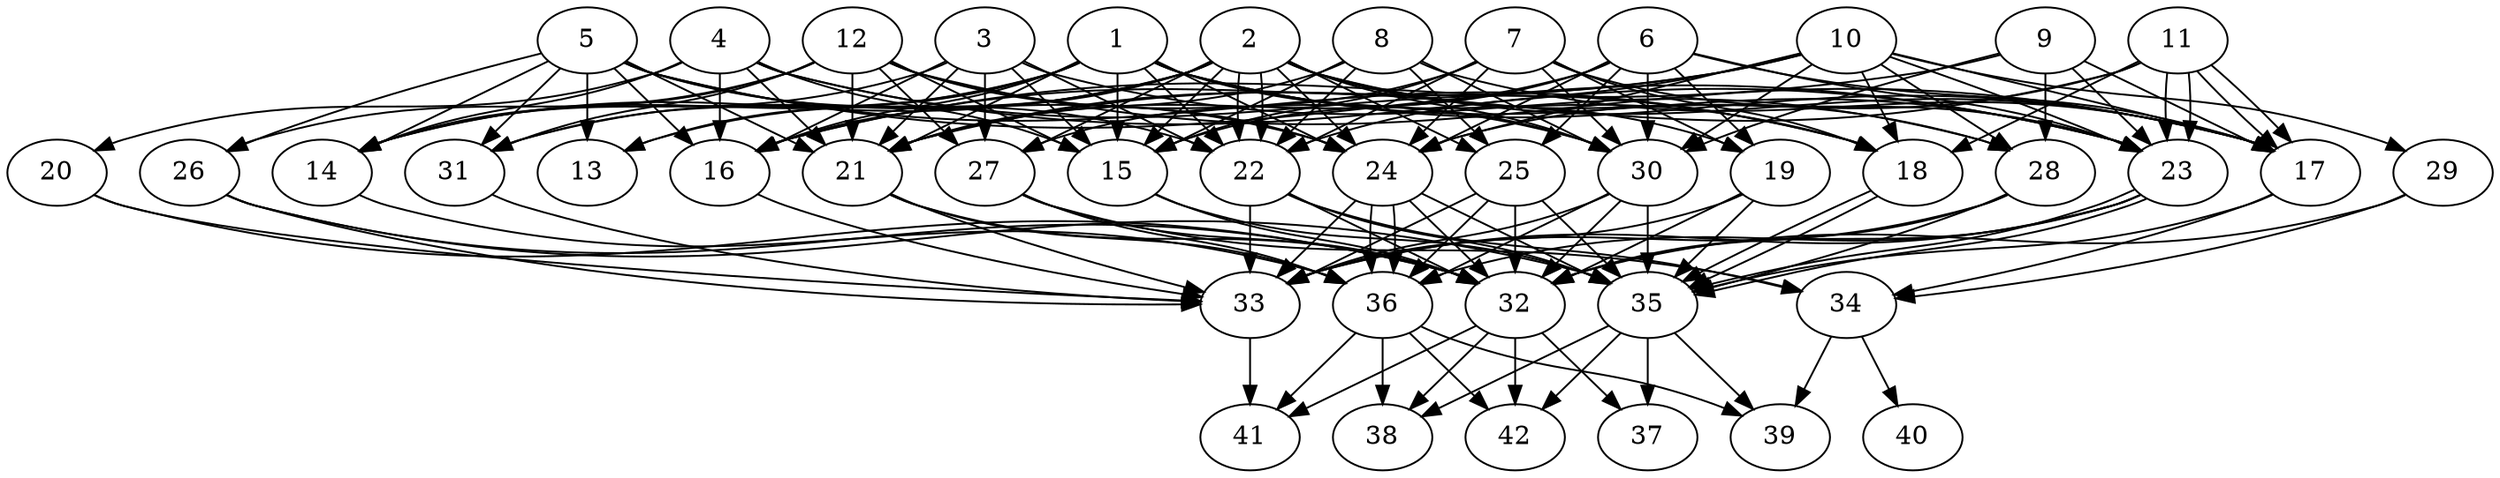 // DAG (tier=3-complex, mode=compute, n=42, ccr=0.479, fat=0.741, density=0.726, regular=0.392, jump=0.212, mindata=1048576, maxdata=16777216)
// DAG automatically generated by daggen at Sun Aug 24 16:33:34 2025
// /home/ermia/Project/Environments/daggen/bin/daggen --dot --ccr 0.479 --fat 0.741 --regular 0.392 --density 0.726 --jump 0.212 --mindata 1048576 --maxdata 16777216 -n 42 
digraph G {
  1 [size="4520384798211495165952", alpha="0.02", expect_size="2260192399105747582976"]
  1 -> 13 [size ="2187124929462272"]
  1 -> 14 [size ="2187124929462272"]
  1 -> 15 [size ="2187124929462272"]
  1 -> 16 [size ="2187124929462272"]
  1 -> 17 [size ="2187124929462272"]
  1 -> 18 [size ="2187124929462272"]
  1 -> 21 [size ="2187124929462272"]
  1 -> 22 [size ="2187124929462272"]
  1 -> 23 [size ="2187124929462272"]
  1 -> 24 [size ="2187124929462272"]
  1 -> 30 [size ="2187124929462272"]
  1 -> 31 [size ="2187124929462272"]
  2 [size="2182581600466362", alpha="0.01", expect_size="1091290800233181"]
  2 -> 13 [size ="252097165524992"]
  2 -> 14 [size ="252097165524992"]
  2 -> 15 [size ="252097165524992"]
  2 -> 16 [size ="252097165524992"]
  2 -> 17 [size ="252097165524992"]
  2 -> 19 [size ="252097165524992"]
  2 -> 22 [size ="252097165524992"]
  2 -> 22 [size ="252097165524992"]
  2 -> 24 [size ="252097165524992"]
  2 -> 25 [size ="252097165524992"]
  2 -> 27 [size ="252097165524992"]
  2 -> 28 [size ="252097165524992"]
  2 -> 30 [size ="252097165524992"]
  2 -> 31 [size ="252097165524992"]
  3 [size="44827051975622928", alpha="0.10", expect_size="22413525987811464"]
  3 -> 14 [size ="853858968403968"]
  3 -> 15 [size ="853858968403968"]
  3 -> 16 [size ="853858968403968"]
  3 -> 21 [size ="853858968403968"]
  3 -> 22 [size ="853858968403968"]
  3 -> 27 [size ="853858968403968"]
  3 -> 28 [size ="853858968403968"]
  4 [size="1496440278574170112000", alpha="0.03", expect_size="748220139287085056000"]
  4 -> 14 [size ="1046637392691200"]
  4 -> 15 [size ="1046637392691200"]
  4 -> 16 [size ="1046637392691200"]
  4 -> 18 [size ="1046637392691200"]
  4 -> 20 [size ="1046637392691200"]
  4 -> 21 [size ="1046637392691200"]
  4 -> 23 [size ="1046637392691200"]
  5 [size="1321189123672469504", alpha="0.19", expect_size="660594561836234752"]
  5 -> 13 [size ="1068299504844800"]
  5 -> 14 [size ="1068299504844800"]
  5 -> 16 [size ="1068299504844800"]
  5 -> 18 [size ="1068299504844800"]
  5 -> 21 [size ="1068299504844800"]
  5 -> 22 [size ="1068299504844800"]
  5 -> 23 [size ="1068299504844800"]
  5 -> 24 [size ="1068299504844800"]
  5 -> 26 [size ="1068299504844800"]
  5 -> 31 [size ="1068299504844800"]
  6 [size="962603346831830912", alpha="0.01", expect_size="481301673415915456"]
  6 -> 15 [size ="691915238408192"]
  6 -> 17 [size ="691915238408192"]
  6 -> 19 [size ="691915238408192"]
  6 -> 21 [size ="691915238408192"]
  6 -> 23 [size ="691915238408192"]
  6 -> 24 [size ="691915238408192"]
  6 -> 25 [size ="691915238408192"]
  6 -> 30 [size ="691915238408192"]
  7 [size="1880587007339670798336", alpha="0.02", expect_size="940293503669835399168"]
  7 -> 15 [size ="1218855649148928"]
  7 -> 18 [size ="1218855649148928"]
  7 -> 19 [size ="1218855649148928"]
  7 -> 22 [size ="1218855649148928"]
  7 -> 23 [size ="1218855649148928"]
  7 -> 24 [size ="1218855649148928"]
  7 -> 27 [size ="1218855649148928"]
  7 -> 30 [size ="1218855649148928"]
  8 [size="23019537522594152448", alpha="0.02", expect_size="11509768761297076224"]
  8 -> 15 [size ="64737270300672"]
  8 -> 17 [size ="64737270300672"]
  8 -> 21 [size ="64737270300672"]
  8 -> 22 [size ="64737270300672"]
  8 -> 25 [size ="64737270300672"]
  8 -> 30 [size ="64737270300672"]
  9 [size="1246545163451367424000", alpha="0.18", expect_size="623272581725683712000"]
  9 -> 16 [size ="926606478540800"]
  9 -> 17 [size ="926606478540800"]
  9 -> 23 [size ="926606478540800"]
  9 -> 28 [size ="926606478540800"]
  9 -> 30 [size ="926606478540800"]
  10 [size="4127411864968704", alpha="0.17", expect_size="2063705932484352"]
  10 -> 16 [size ="209044648230912"]
  10 -> 17 [size ="209044648230912"]
  10 -> 18 [size ="209044648230912"]
  10 -> 21 [size ="209044648230912"]
  10 -> 22 [size ="209044648230912"]
  10 -> 23 [size ="209044648230912"]
  10 -> 24 [size ="209044648230912"]
  10 -> 28 [size ="209044648230912"]
  10 -> 29 [size ="209044648230912"]
  10 -> 30 [size ="209044648230912"]
  11 [size="17234569839218486", alpha="0.13", expect_size="8617284919609243"]
  11 -> 17 [size ="9966505164800"]
  11 -> 17 [size ="9966505164800"]
  11 -> 18 [size ="9966505164800"]
  11 -> 21 [size ="9966505164800"]
  11 -> 23 [size ="9966505164800"]
  11 -> 23 [size ="9966505164800"]
  11 -> 24 [size ="9966505164800"]
  12 [size="541836758652660992", alpha="0.01", expect_size="270918379326330496"]
  12 -> 14 [size ="408579240624128"]
  12 -> 15 [size ="408579240624128"]
  12 -> 17 [size ="408579240624128"]
  12 -> 21 [size ="408579240624128"]
  12 -> 24 [size ="408579240624128"]
  12 -> 26 [size ="408579240624128"]
  12 -> 27 [size ="408579240624128"]
  12 -> 30 [size ="408579240624128"]
  12 -> 31 [size ="408579240624128"]
  13 [size="63816556832566976", alpha="0.05", expect_size="31908278416283488"]
  14 [size="97575162701061968", alpha="0.19", expect_size="48787581350530984"]
  14 -> 36 [size ="160343074537472"]
  15 [size="562846343828212809728", alpha="0.11", expect_size="281423171914106404864"]
  15 -> 32 [size ="545359923249152"]
  15 -> 35 [size ="545359923249152"]
  16 [size="133155827288936400", alpha="0.12", expect_size="66577913644468200"]
  16 -> 33 [size ="2245207575756800"]
  17 [size="5991703250680484", alpha="0.08", expect_size="2995851625340242"]
  17 -> 34 [size ="104174565982208"]
  17 -> 35 [size ="104174565982208"]
  18 [size="16101972726465429504", alpha="0.02", expect_size="8050986363232714752"]
  18 -> 35 [size ="51012433870848"]
  18 -> 35 [size ="51012433870848"]
  19 [size="3267620492478946", alpha="0.10", expect_size="1633810246239473"]
  19 -> 32 [size ="74244423680000"]
  19 -> 33 [size ="74244423680000"]
  19 -> 35 [size ="74244423680000"]
  20 [size="2548985462937092096", alpha="0.15", expect_size="1274492731468546048"]
  20 -> 32 [size ="14927997698048"]
  20 -> 33 [size ="14927997698048"]
  21 [size="18955395259991376", alpha="0.13", expect_size="9477697629995688"]
  21 -> 32 [size ="469973650636800"]
  21 -> 33 [size ="469973650636800"]
  21 -> 36 [size ="469973650636800"]
  22 [size="1122414611702157184", alpha="0.03", expect_size="561207305851078592"]
  22 -> 32 [size ="1104575201280000"]
  22 -> 33 [size ="1104575201280000"]
  22 -> 34 [size ="1104575201280000"]
  22 -> 35 [size ="1104575201280000"]
  23 [size="74528111503542480", alpha="0.18", expect_size="37264055751771240"]
  23 -> 32 [size ="1794244608000000"]
  23 -> 33 [size ="1794244608000000"]
  23 -> 35 [size ="1794244608000000"]
  23 -> 35 [size ="1794244608000000"]
  23 -> 36 [size ="1794244608000000"]
  24 [size="765920229808144384000", alpha="0.14", expect_size="382960114904072192000"]
  24 -> 32 [size ="669698018508800"]
  24 -> 33 [size ="669698018508800"]
  24 -> 35 [size ="669698018508800"]
  24 -> 36 [size ="669698018508800"]
  24 -> 36 [size ="669698018508800"]
  25 [size="144453221999418802176", alpha="0.07", expect_size="72226610999709401088"]
  25 -> 32 [size ="220246057156608"]
  25 -> 33 [size ="220246057156608"]
  25 -> 35 [size ="220246057156608"]
  25 -> 36 [size ="220246057156608"]
  26 [size="920600616867173632", alpha="0.13", expect_size="460300308433586816"]
  26 -> 32 [size ="693897474867200"]
  26 -> 33 [size ="693897474867200"]
  26 -> 35 [size ="693897474867200"]
  27 [size="10099461095299858", alpha="0.01", expect_size="5049730547649929"]
  27 -> 32 [size ="12200693465088"]
  27 -> 34 [size ="12200693465088"]
  27 -> 36 [size ="12200693465088"]
  28 [size="3632407803190955008", alpha="0.05", expect_size="1816203901595477504"]
  28 -> 32 [size ="1551556935680000"]
  28 -> 33 [size ="1551556935680000"]
  28 -> 35 [size ="1551556935680000"]
  29 [size="13825228112638670", alpha="0.20", expect_size="6912614056319335"]
  29 -> 32 [size ="288750055718912"]
  29 -> 34 [size ="288750055718912"]
  30 [size="4156060018945738932224", alpha="0.17", expect_size="2078030009472869466112"]
  30 -> 32 [size ="2067971396599808"]
  30 -> 33 [size ="2067971396599808"]
  30 -> 35 [size ="2067971396599808"]
  30 -> 36 [size ="2067971396599808"]
  31 [size="1536759767504566", alpha="0.11", expect_size="768379883752283"]
  31 -> 33 [size ="27755898994688"]
  32 [size="100145570307375104000", alpha="0.10", expect_size="50072785153687552000"]
  32 -> 37 [size ="172521999564800"]
  32 -> 38 [size ="172521999564800"]
  32 -> 41 [size ="172521999564800"]
  32 -> 42 [size ="172521999564800"]
  33 [size="5379814262512868", alpha="0.15", expect_size="2689907131256434"]
  33 -> 41 [size ="197402409566208"]
  34 [size="1841083436549292425216", alpha="0.14", expect_size="920541718274646212608"]
  34 -> 39 [size ="1201726489100288"]
  34 -> 40 [size ="1201726489100288"]
  35 [size="29883157091074872", alpha="0.07", expect_size="14941578545537436"]
  35 -> 37 [size ="723659576573952"]
  35 -> 38 [size ="723659576573952"]
  35 -> 39 [size ="723659576573952"]
  35 -> 42 [size ="723659576573952"]
  36 [size="523804698378525184", alpha="0.13", expect_size="261902349189262592"]
  36 -> 38 [size ="315320736677888"]
  36 -> 39 [size ="315320736677888"]
  36 -> 41 [size ="315320736677888"]
  36 -> 42 [size ="315320736677888"]
  37 [size="97584036308282507264", alpha="0.04", expect_size="48792018154141253632"]
  38 [size="100842072185185936", alpha="0.20", expect_size="50421036092592968"]
  39 [size="1281741373234571378688", alpha="0.17", expect_size="640870686617285689344"]
  40 [size="5358142291861444608", alpha="0.04", expect_size="2679071145930722304"]
  41 [size="1557617100170808", alpha="0.17", expect_size="778808550085404"]
  42 [size="21639231635895184", alpha="0.01", expect_size="10819615817947592"]
}